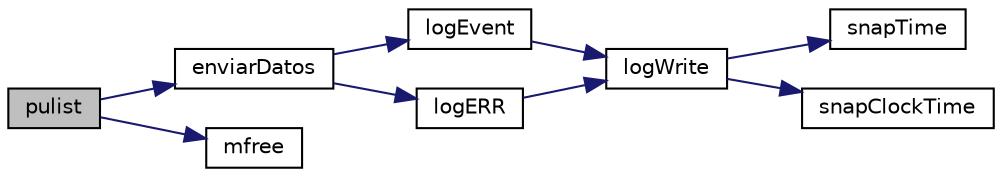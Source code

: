 digraph "pulist"
{
  edge [fontname="Helvetica",fontsize="10",labelfontname="Helvetica",labelfontsize="10"];
  node [fontname="Helvetica",fontsize="10",shape=record];
  rankdir="LR";
  Node1 [label="pulist",height=0.2,width=0.4,color="black", fillcolor="grey75", style="filled", fontcolor="black"];
  Node1 -> Node2 [color="midnightblue",fontsize="10",style="solid",fontname="Helvetica"];
  Node2 [label="enviarDatos",height=0.2,width=0.4,color="black", fillcolor="white", style="filled",URL="$conexion__tcp_8h.html#ab9468ce1338cfca5736ab407ba155f55"];
  Node2 -> Node3 [color="midnightblue",fontsize="10",style="solid",fontname="Helvetica"];
  Node3 [label="logEvent",height=0.2,width=0.4,color="black", fillcolor="white", style="filled",URL="$logger_8h.html#af71188329ee1cf68a59d3f9ddd035ca6"];
  Node3 -> Node4 [color="midnightblue",fontsize="10",style="solid",fontname="Helvetica"];
  Node4 [label="logWrite",height=0.2,width=0.4,color="black", fillcolor="white", style="filled",URL="$logger_8c.html#a6d1f5cd19f49b187e2097a467eca0233"];
  Node4 -> Node5 [color="midnightblue",fontsize="10",style="solid",fontname="Helvetica"];
  Node5 [label="snapTime",height=0.2,width=0.4,color="black", fillcolor="white", style="filled",URL="$logger_8c.html#a9780074b15cc3acc70e3ee5989c8005a"];
  Node4 -> Node6 [color="midnightblue",fontsize="10",style="solid",fontname="Helvetica"];
  Node6 [label="snapClockTime",height=0.2,width=0.4,color="black", fillcolor="white", style="filled",URL="$logger_8c.html#ad5ed54850fd750ca0935368e72017537"];
  Node2 -> Node7 [color="midnightblue",fontsize="10",style="solid",fontname="Helvetica"];
  Node7 [label="logERR",height=0.2,width=0.4,color="black", fillcolor="white", style="filled",URL="$logger_8h.html#a9487660b2ec318326782a9d9e32f8461"];
  Node7 -> Node4 [color="midnightblue",fontsize="10",style="solid",fontname="Helvetica"];
  Node1 -> Node8 [color="midnightblue",fontsize="10",style="solid",fontname="Helvetica"];
  Node8 [label="mfree",height=0.2,width=0.4,color="black", fillcolor="white", style="filled",URL="$aux__functions_8h.html#a2480cc4793bf25a16cc731dc9d033582",tooltip="Libera punteros si estos no estan a NULL Uso. "];
}
